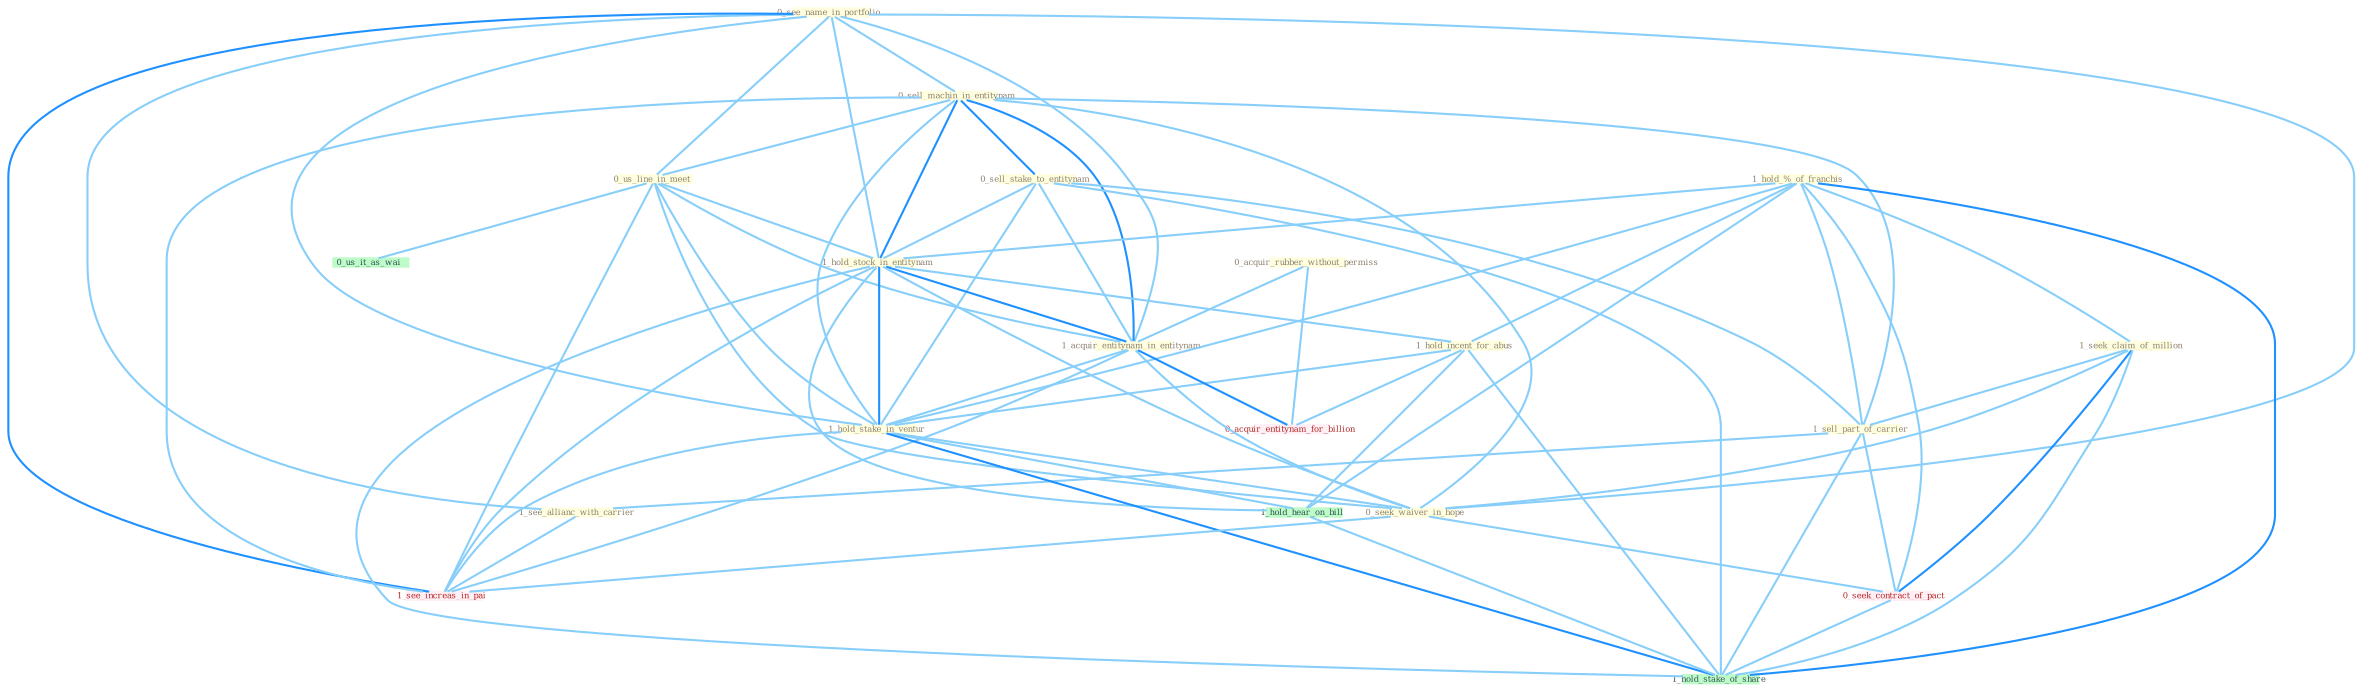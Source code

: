 Graph G{ 
    node
    [shape=polygon,style=filled,width=.5,height=.06,color="#BDFCC9",fixedsize=true,fontsize=4,
    fontcolor="#2f4f4f"];
    {node
    [color="#ffffe0", fontcolor="#8b7d6b"] "0_see_name_in_portfolio " "0_sell_machin_in_entitynam " "1_hold_%_of_franchis " "0_acquir_rubber_without_permiss " "0_sell_stake_to_entitynam " "0_us_line_in_meet " "1_seek_claim_of_million " "1_hold_stock_in_entitynam " "1_sell_part_of_carrier " "1_hold_incent_for_abus " "1_acquir_entitynam_in_entitynam " "1_hold_stake_in_ventur " "1_see_allianc_with_carrier " "0_seek_waiver_in_hope "}
{node [color="#fff0f5", fontcolor="#b22222"] "0_seek_contract_of_pact " "0_acquir_entitynam_for_billion " "1_see_increas_in_pai "}
edge [color="#B0E2FF"];

	"0_see_name_in_portfolio " -- "0_sell_machin_in_entitynam " [w="1", color="#87cefa" ];
	"0_see_name_in_portfolio " -- "0_us_line_in_meet " [w="1", color="#87cefa" ];
	"0_see_name_in_portfolio " -- "1_hold_stock_in_entitynam " [w="1", color="#87cefa" ];
	"0_see_name_in_portfolio " -- "1_acquir_entitynam_in_entitynam " [w="1", color="#87cefa" ];
	"0_see_name_in_portfolio " -- "1_hold_stake_in_ventur " [w="1", color="#87cefa" ];
	"0_see_name_in_portfolio " -- "1_see_allianc_with_carrier " [w="1", color="#87cefa" ];
	"0_see_name_in_portfolio " -- "0_seek_waiver_in_hope " [w="1", color="#87cefa" ];
	"0_see_name_in_portfolio " -- "1_see_increas_in_pai " [w="2", color="#1e90ff" , len=0.8];
	"0_sell_machin_in_entitynam " -- "0_sell_stake_to_entitynam " [w="2", color="#1e90ff" , len=0.8];
	"0_sell_machin_in_entitynam " -- "0_us_line_in_meet " [w="1", color="#87cefa" ];
	"0_sell_machin_in_entitynam " -- "1_hold_stock_in_entitynam " [w="2", color="#1e90ff" , len=0.8];
	"0_sell_machin_in_entitynam " -- "1_sell_part_of_carrier " [w="1", color="#87cefa" ];
	"0_sell_machin_in_entitynam " -- "1_acquir_entitynam_in_entitynam " [w="2", color="#1e90ff" , len=0.8];
	"0_sell_machin_in_entitynam " -- "1_hold_stake_in_ventur " [w="1", color="#87cefa" ];
	"0_sell_machin_in_entitynam " -- "0_seek_waiver_in_hope " [w="1", color="#87cefa" ];
	"0_sell_machin_in_entitynam " -- "1_see_increas_in_pai " [w="1", color="#87cefa" ];
	"1_hold_%_of_franchis " -- "1_seek_claim_of_million " [w="1", color="#87cefa" ];
	"1_hold_%_of_franchis " -- "1_hold_stock_in_entitynam " [w="1", color="#87cefa" ];
	"1_hold_%_of_franchis " -- "1_sell_part_of_carrier " [w="1", color="#87cefa" ];
	"1_hold_%_of_franchis " -- "1_hold_incent_for_abus " [w="1", color="#87cefa" ];
	"1_hold_%_of_franchis " -- "1_hold_stake_in_ventur " [w="1", color="#87cefa" ];
	"1_hold_%_of_franchis " -- "0_seek_contract_of_pact " [w="1", color="#87cefa" ];
	"1_hold_%_of_franchis " -- "1_hold_hear_on_bill " [w="1", color="#87cefa" ];
	"1_hold_%_of_franchis " -- "1_hold_stake_of_share " [w="2", color="#1e90ff" , len=0.8];
	"0_acquir_rubber_without_permiss " -- "1_acquir_entitynam_in_entitynam " [w="1", color="#87cefa" ];
	"0_acquir_rubber_without_permiss " -- "0_acquir_entitynam_for_billion " [w="1", color="#87cefa" ];
	"0_sell_stake_to_entitynam " -- "1_hold_stock_in_entitynam " [w="1", color="#87cefa" ];
	"0_sell_stake_to_entitynam " -- "1_sell_part_of_carrier " [w="1", color="#87cefa" ];
	"0_sell_stake_to_entitynam " -- "1_acquir_entitynam_in_entitynam " [w="1", color="#87cefa" ];
	"0_sell_stake_to_entitynam " -- "1_hold_stake_in_ventur " [w="1", color="#87cefa" ];
	"0_sell_stake_to_entitynam " -- "1_hold_stake_of_share " [w="1", color="#87cefa" ];
	"0_us_line_in_meet " -- "1_hold_stock_in_entitynam " [w="1", color="#87cefa" ];
	"0_us_line_in_meet " -- "1_acquir_entitynam_in_entitynam " [w="1", color="#87cefa" ];
	"0_us_line_in_meet " -- "1_hold_stake_in_ventur " [w="1", color="#87cefa" ];
	"0_us_line_in_meet " -- "0_seek_waiver_in_hope " [w="1", color="#87cefa" ];
	"0_us_line_in_meet " -- "0_us_it_as_wai " [w="1", color="#87cefa" ];
	"0_us_line_in_meet " -- "1_see_increas_in_pai " [w="1", color="#87cefa" ];
	"1_seek_claim_of_million " -- "1_sell_part_of_carrier " [w="1", color="#87cefa" ];
	"1_seek_claim_of_million " -- "0_seek_waiver_in_hope " [w="1", color="#87cefa" ];
	"1_seek_claim_of_million " -- "0_seek_contract_of_pact " [w="2", color="#1e90ff" , len=0.8];
	"1_seek_claim_of_million " -- "1_hold_stake_of_share " [w="1", color="#87cefa" ];
	"1_hold_stock_in_entitynam " -- "1_hold_incent_for_abus " [w="1", color="#87cefa" ];
	"1_hold_stock_in_entitynam " -- "1_acquir_entitynam_in_entitynam " [w="2", color="#1e90ff" , len=0.8];
	"1_hold_stock_in_entitynam " -- "1_hold_stake_in_ventur " [w="2", color="#1e90ff" , len=0.8];
	"1_hold_stock_in_entitynam " -- "0_seek_waiver_in_hope " [w="1", color="#87cefa" ];
	"1_hold_stock_in_entitynam " -- "1_see_increas_in_pai " [w="1", color="#87cefa" ];
	"1_hold_stock_in_entitynam " -- "1_hold_hear_on_bill " [w="1", color="#87cefa" ];
	"1_hold_stock_in_entitynam " -- "1_hold_stake_of_share " [w="1", color="#87cefa" ];
	"1_sell_part_of_carrier " -- "1_see_allianc_with_carrier " [w="1", color="#87cefa" ];
	"1_sell_part_of_carrier " -- "0_seek_contract_of_pact " [w="1", color="#87cefa" ];
	"1_sell_part_of_carrier " -- "1_hold_stake_of_share " [w="1", color="#87cefa" ];
	"1_hold_incent_for_abus " -- "1_hold_stake_in_ventur " [w="1", color="#87cefa" ];
	"1_hold_incent_for_abus " -- "0_acquir_entitynam_for_billion " [w="1", color="#87cefa" ];
	"1_hold_incent_for_abus " -- "1_hold_hear_on_bill " [w="1", color="#87cefa" ];
	"1_hold_incent_for_abus " -- "1_hold_stake_of_share " [w="1", color="#87cefa" ];
	"1_acquir_entitynam_in_entitynam " -- "1_hold_stake_in_ventur " [w="1", color="#87cefa" ];
	"1_acquir_entitynam_in_entitynam " -- "0_seek_waiver_in_hope " [w="1", color="#87cefa" ];
	"1_acquir_entitynam_in_entitynam " -- "0_acquir_entitynam_for_billion " [w="2", color="#1e90ff" , len=0.8];
	"1_acquir_entitynam_in_entitynam " -- "1_see_increas_in_pai " [w="1", color="#87cefa" ];
	"1_hold_stake_in_ventur " -- "0_seek_waiver_in_hope " [w="1", color="#87cefa" ];
	"1_hold_stake_in_ventur " -- "1_see_increas_in_pai " [w="1", color="#87cefa" ];
	"1_hold_stake_in_ventur " -- "1_hold_hear_on_bill " [w="1", color="#87cefa" ];
	"1_hold_stake_in_ventur " -- "1_hold_stake_of_share " [w="2", color="#1e90ff" , len=0.8];
	"1_see_allianc_with_carrier " -- "1_see_increas_in_pai " [w="1", color="#87cefa" ];
	"0_seek_waiver_in_hope " -- "0_seek_contract_of_pact " [w="1", color="#87cefa" ];
	"0_seek_waiver_in_hope " -- "1_see_increas_in_pai " [w="1", color="#87cefa" ];
	"0_seek_contract_of_pact " -- "1_hold_stake_of_share " [w="1", color="#87cefa" ];
	"1_hold_hear_on_bill " -- "1_hold_stake_of_share " [w="1", color="#87cefa" ];
}